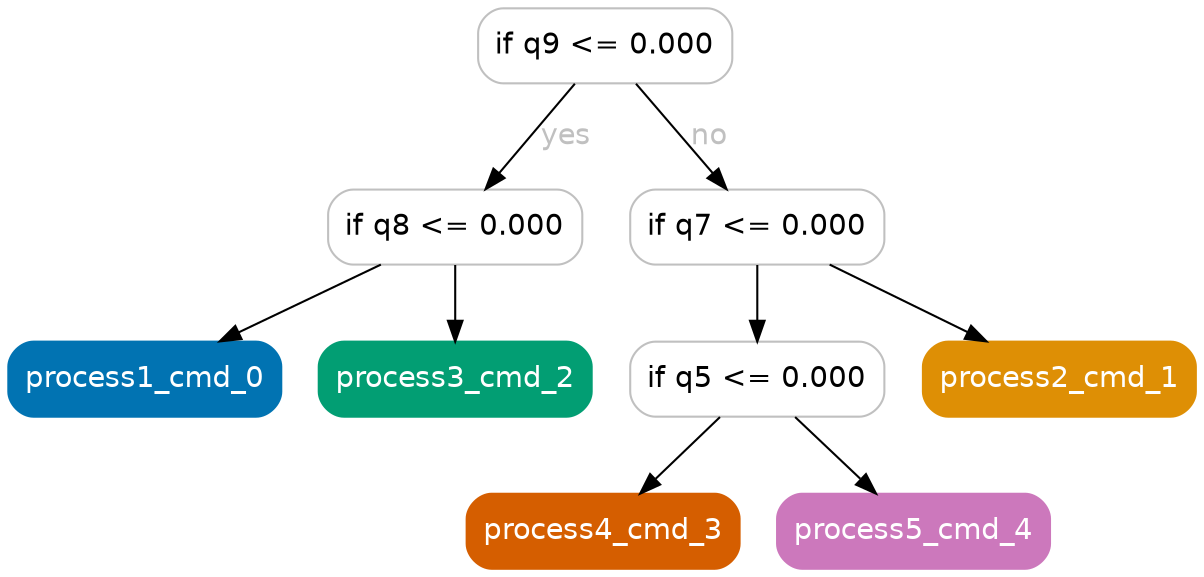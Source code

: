 digraph Tree {
	graph [bb="0,0,570,269"];
	node [color=gray,
		fillcolor=white,
		fontname=helvetica,
		label="\N",
		shape=box,
		style="filled, rounded"
	];
	edge [fontname=helvetica];
	0	[height=0.5,
		label="if q9 <= 0.000",
		pos="286.5,251",
		width=1.6944];
	1	[height=0.5,
		label="if q8 <= 0.000",
		pos="214.5,164",
		width=1.6944];
	0 -> 1	[fontcolor=gray,
		label=yes,
		lp="268,207.5",
		pos="e,229.05,182.18 271.93,232.8 261.49,220.47 247.26,203.68 235.58,189.89"];
	4	[height=0.5,
		label="if q7 <= 0.000",
		pos="359.5,164",
		width=1.6944];
	0 -> 4	[fontcolor=gray,
		label=no,
		lp="336.5,207.5",
		pos="e,344.75,182.18 301.27,232.8 311.86,220.47 326.28,203.68 338.12,189.89"];
	2	[color="#0173b2",
		fillcolor="#0173b2",
		fontcolor=white,
		height=0.5,
		label=process1_cmd_0,
		pos="65.5,91",
		width=1.8194];
	1 -> 2	[fontcolor=gray,
		pos="e,101.41,109.11 178.81,145.99 158.32,136.23 132.4,123.88 110.52,113.45"];
	3	[color="#029e73",
		fillcolor="#029e73",
		fontcolor=white,
		height=0.5,
		label=process3_cmd_2,
		pos="214.5,91",
		width=1.8194];
	1 -> 3	[fontcolor=gray,
		pos="e,214.5,109.03 214.5,145.81 214.5,137.79 214.5,128.05 214.5,119.07"];
	5	[height=0.5,
		label="if q5 <= 0.000",
		pos="359.5,91",
		width=1.6944];
	4 -> 5	[fontcolor=gray,
		pos="e,359.5,109.03 359.5,145.81 359.5,137.79 359.5,128.05 359.5,119.07"];
	8	[color="#de8f05",
		fillcolor="#de8f05",
		fontcolor=white,
		height=0.5,
		label=process2_cmd_1,
		pos="504.5,91",
		width=1.8194];
	4 -> 8	[fontcolor=gray,
		pos="e,469.55,109.11 394.23,145.99 414.08,136.27 439.18,123.99 460.41,113.59"];
	6	[color="#d55e00",
		fillcolor="#d55e00",
		fontcolor=white,
		height=0.5,
		label=process4_cmd_3,
		pos="285.5,18",
		width=1.8194];
	5 -> 6	[fontcolor=gray,
		pos="e,303.25,36.029 341.59,72.813 332.32,63.917 320.84,52.909 310.69,43.172"];
	7	[color="#cc78bc",
		fillcolor="#cc78bc",
		fontcolor=white,
		height=0.5,
		label=process5_cmd_4,
		pos="434.5,18",
		width=1.8194];
	5 -> 7	[fontcolor=gray,
		pos="e,416.51,36.029 377.66,72.813 387.05,63.917 398.68,52.909 408.97,43.172"];
}
